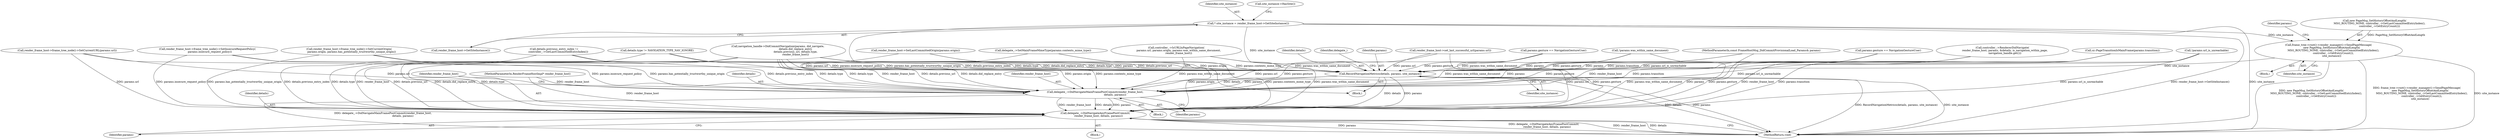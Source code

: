 digraph "0_Chrome_784f56a9c97a838448dd23f9bdc7c05fe8e639b3@pointer" {
"1000204" [label="(Call,* site_instance = render_frame_host->GetSiteInstance())"];
"1000262" [label="(Call,frame_tree->root()->render_manager()->SendPageMessage(\n        new PageMsg_SetHistoryOffsetAndLength(\n            MSG_ROUTING_NONE, controller_->GetLastCommittedEntryIndex(),\n            controller_->GetEntryCount()),\n        site_instance))"];
"1000323" [label="(Call,RecordNavigationMetrics(details, params, site_instance))"];
"1000335" [label="(Call,delegate_->DidNavigateMainFramePostCommit(render_frame_host,\n                                                details, params))"];
"1000339" [label="(Call,delegate_->DidNavigateAnyFramePostCommit(\n        render_frame_host, details, params))"];
"1000337" [label="(Identifier,details)"];
"1000263" [label="(Call,new PageMsg_SetHistoryOffsetAndLength(\n            MSG_ROUTING_NONE, controller_->GetLastCommittedEntryIndex(),\n            controller_->GetEntryCount()))"];
"1000334" [label="(Block,)"];
"1000323" [label="(Call,RecordNavigationMetrics(details, params, site_instance))"];
"1000326" [label="(Identifier,site_instance)"];
"1000335" [label="(Call,delegate_->DidNavigateMainFramePostCommit(render_frame_host,\n                                                details, params))"];
"1000266" [label="(Call,render_frame_host->frame_tree_node()->SetCurrentURL(params.url))"];
"1000262" [label="(Call,frame_tree->root()->render_manager()->SendPageMessage(\n        new PageMsg_SetHistoryOffsetAndLength(\n            MSG_ROUTING_NONE, controller_->GetLastCommittedEntryIndex(),\n            controller_->GetEntryCount()),\n        site_instance))"];
"1000178" [label="(Call,render_frame_host->frame_tree_node()->SetInsecureRequestPolicy(\n      params.insecure_request_policy))"];
"1000205" [label="(Identifier,site_instance)"];
"1000105" [label="(Block,)"];
"1000343" [label="(MethodReturn,void)"];
"1000261" [label="(Block,)"];
"1000340" [label="(Identifier,render_frame_host)"];
"1000324" [label="(Identifier,details)"];
"1000289" [label="(Call,details.type != NAVIGATION_TYPE_NAV_IGNORE)"];
"1000329" [label="(Block,)"];
"1000336" [label="(Identifier,render_frame_host)"];
"1000102" [label="(MethodParameterIn,RenderFrameHostImpl* render_frame_host)"];
"1000206" [label="(Call,render_frame_host->GetSiteInstance())"];
"1000341" [label="(Identifier,details)"];
"1000270" [label="(Call,render_frame_host->SetLastCommittedOrigin(params.origin))"];
"1000117" [label="(Call,controller_->IsURLInPageNavigation(\n      params.url, params.origin, params.was_within_same_document,\n      render_frame_host))"];
"1000154" [label="(Call,!params.was_within_same_document)"];
"1000166" [label="(Call,params.gesture == NavigationGestureUser)"];
"1000328" [label="(Identifier,delegate_)"];
"1000204" [label="(Call,* site_instance = render_frame_host->GetSiteInstance())"];
"1000227" [label="(Call,ui::PageTransitionIsMainFrame(params.transition))"];
"1000210" [label="(Call,site_instance->HasSite())"];
"1000275" [label="(Call,!params.url_is_unreachable)"];
"1000171" [label="(Call,render_frame_host->frame_tree_node()->SetCurrentOrigin(\n      params.origin, params.has_potentially_trustworthy_unique_origin))"];
"1000256" [label="(Call,details.previous_entry_index !=\n          controller_->GetLastCommittedEntryIndex())"];
"1000325" [label="(Identifier,params)"];
"1000305" [label="(Call,navigation_handle->DidCommitNavigation(params, did_navigate,\n                                           details.did_replace_entry,\n                                           details.previous_url, details.type,\n                                           render_frame_host))"];
"1000342" [label="(Identifier,params)"];
"1000232" [label="(Call,delegate_->SetMainFrameMimeType(params.contents_mime_type))"];
"1000279" [label="(Call,render_frame_host->set_last_successful_url(params.url))"];
"1000268" [label="(Identifier,params)"];
"1000198" [label="(Call,params.gesture == NavigationGestureUser)"];
"1000265" [label="(Identifier,site_instance)"];
"1000339" [label="(Call,delegate_->DidNavigateAnyFramePostCommit(\n        render_frame_host, details, params))"];
"1000103" [label="(MethodParameterIn,const FrameHostMsg_DidCommitProvisionalLoad_Params& params)"];
"1000338" [label="(Identifier,params)"];
"1000244" [label="(Call,controller_->RendererDidNavigate(\n      render_frame_host, params, &details, is_navigation_within_page,\n      navigation_handle.get()))"];
"1000204" -> "1000105"  [label="AST: "];
"1000204" -> "1000206"  [label="CFG: "];
"1000205" -> "1000204"  [label="AST: "];
"1000206" -> "1000204"  [label="AST: "];
"1000210" -> "1000204"  [label="CFG: "];
"1000204" -> "1000343"  [label="DDG: render_frame_host->GetSiteInstance()"];
"1000204" -> "1000343"  [label="DDG: site_instance"];
"1000204" -> "1000262"  [label="DDG: site_instance"];
"1000204" -> "1000323"  [label="DDG: site_instance"];
"1000262" -> "1000261"  [label="AST: "];
"1000262" -> "1000265"  [label="CFG: "];
"1000263" -> "1000262"  [label="AST: "];
"1000265" -> "1000262"  [label="AST: "];
"1000268" -> "1000262"  [label="CFG: "];
"1000262" -> "1000343"  [label="DDG: site_instance"];
"1000262" -> "1000343"  [label="DDG: new PageMsg_SetHistoryOffsetAndLength(\n            MSG_ROUTING_NONE, controller_->GetLastCommittedEntryIndex(),\n            controller_->GetEntryCount())"];
"1000262" -> "1000343"  [label="DDG: frame_tree->root()->render_manager()->SendPageMessage(\n        new PageMsg_SetHistoryOffsetAndLength(\n            MSG_ROUTING_NONE, controller_->GetLastCommittedEntryIndex(),\n            controller_->GetEntryCount()),\n        site_instance)"];
"1000263" -> "1000262"  [label="DDG: PageMsg_SetHistoryOffsetAndLength"];
"1000262" -> "1000323"  [label="DDG: site_instance"];
"1000323" -> "1000105"  [label="AST: "];
"1000323" -> "1000326"  [label="CFG: "];
"1000324" -> "1000323"  [label="AST: "];
"1000325" -> "1000323"  [label="AST: "];
"1000326" -> "1000323"  [label="AST: "];
"1000328" -> "1000323"  [label="CFG: "];
"1000323" -> "1000343"  [label="DDG: site_instance"];
"1000323" -> "1000343"  [label="DDG: details"];
"1000323" -> "1000343"  [label="DDG: params"];
"1000323" -> "1000343"  [label="DDG: RecordNavigationMetrics(details, params, site_instance)"];
"1000289" -> "1000323"  [label="DDG: details.type"];
"1000305" -> "1000323"  [label="DDG: details.previous_url"];
"1000305" -> "1000323"  [label="DDG: details.did_replace_entry"];
"1000305" -> "1000323"  [label="DDG: details.type"];
"1000305" -> "1000323"  [label="DDG: params"];
"1000256" -> "1000323"  [label="DDG: details.previous_entry_index"];
"1000232" -> "1000323"  [label="DDG: params.contents_mime_type"];
"1000279" -> "1000323"  [label="DDG: params.url"];
"1000178" -> "1000323"  [label="DDG: params.insecure_request_policy"];
"1000227" -> "1000323"  [label="DDG: params.transition"];
"1000275" -> "1000323"  [label="DDG: params.url_is_unreachable"];
"1000198" -> "1000323"  [label="DDG: params.gesture"];
"1000244" -> "1000323"  [label="DDG: params"];
"1000270" -> "1000323"  [label="DDG: params.origin"];
"1000171" -> "1000323"  [label="DDG: params.has_potentially_trustworthy_unique_origin"];
"1000117" -> "1000323"  [label="DDG: params.was_within_same_document"];
"1000154" -> "1000323"  [label="DDG: params.was_within_same_document"];
"1000166" -> "1000323"  [label="DDG: params.gesture"];
"1000266" -> "1000323"  [label="DDG: params.url"];
"1000103" -> "1000323"  [label="DDG: params"];
"1000323" -> "1000335"  [label="DDG: details"];
"1000323" -> "1000335"  [label="DDG: params"];
"1000323" -> "1000339"  [label="DDG: details"];
"1000323" -> "1000339"  [label="DDG: params"];
"1000335" -> "1000334"  [label="AST: "];
"1000335" -> "1000338"  [label="CFG: "];
"1000336" -> "1000335"  [label="AST: "];
"1000337" -> "1000335"  [label="AST: "];
"1000338" -> "1000335"  [label="AST: "];
"1000340" -> "1000335"  [label="CFG: "];
"1000335" -> "1000343"  [label="DDG: delegate_->DidNavigateMainFramePostCommit(render_frame_host,\n                                                details, params)"];
"1000244" -> "1000335"  [label="DDG: render_frame_host"];
"1000305" -> "1000335"  [label="DDG: render_frame_host"];
"1000305" -> "1000335"  [label="DDG: details.previous_url"];
"1000305" -> "1000335"  [label="DDG: details.did_replace_entry"];
"1000305" -> "1000335"  [label="DDG: details.type"];
"1000102" -> "1000335"  [label="DDG: render_frame_host"];
"1000289" -> "1000335"  [label="DDG: details.type"];
"1000256" -> "1000335"  [label="DDG: details.previous_entry_index"];
"1000232" -> "1000335"  [label="DDG: params.contents_mime_type"];
"1000279" -> "1000335"  [label="DDG: params.url"];
"1000178" -> "1000335"  [label="DDG: params.insecure_request_policy"];
"1000227" -> "1000335"  [label="DDG: params.transition"];
"1000275" -> "1000335"  [label="DDG: params.url_is_unreachable"];
"1000198" -> "1000335"  [label="DDG: params.gesture"];
"1000270" -> "1000335"  [label="DDG: params.origin"];
"1000171" -> "1000335"  [label="DDG: params.has_potentially_trustworthy_unique_origin"];
"1000117" -> "1000335"  [label="DDG: params.was_within_same_document"];
"1000154" -> "1000335"  [label="DDG: params.was_within_same_document"];
"1000166" -> "1000335"  [label="DDG: params.gesture"];
"1000266" -> "1000335"  [label="DDG: params.url"];
"1000103" -> "1000335"  [label="DDG: params"];
"1000335" -> "1000339"  [label="DDG: render_frame_host"];
"1000335" -> "1000339"  [label="DDG: details"];
"1000335" -> "1000339"  [label="DDG: params"];
"1000339" -> "1000329"  [label="AST: "];
"1000339" -> "1000342"  [label="CFG: "];
"1000340" -> "1000339"  [label="AST: "];
"1000341" -> "1000339"  [label="AST: "];
"1000342" -> "1000339"  [label="AST: "];
"1000343" -> "1000339"  [label="CFG: "];
"1000339" -> "1000343"  [label="DDG: params"];
"1000339" -> "1000343"  [label="DDG: delegate_->DidNavigateAnyFramePostCommit(\n        render_frame_host, details, params)"];
"1000339" -> "1000343"  [label="DDG: render_frame_host"];
"1000339" -> "1000343"  [label="DDG: details"];
"1000244" -> "1000339"  [label="DDG: render_frame_host"];
"1000305" -> "1000339"  [label="DDG: render_frame_host"];
"1000305" -> "1000339"  [label="DDG: details.previous_url"];
"1000305" -> "1000339"  [label="DDG: details.did_replace_entry"];
"1000305" -> "1000339"  [label="DDG: details.type"];
"1000102" -> "1000339"  [label="DDG: render_frame_host"];
"1000289" -> "1000339"  [label="DDG: details.type"];
"1000256" -> "1000339"  [label="DDG: details.previous_entry_index"];
"1000232" -> "1000339"  [label="DDG: params.contents_mime_type"];
"1000279" -> "1000339"  [label="DDG: params.url"];
"1000178" -> "1000339"  [label="DDG: params.insecure_request_policy"];
"1000227" -> "1000339"  [label="DDG: params.transition"];
"1000275" -> "1000339"  [label="DDG: params.url_is_unreachable"];
"1000198" -> "1000339"  [label="DDG: params.gesture"];
"1000270" -> "1000339"  [label="DDG: params.origin"];
"1000171" -> "1000339"  [label="DDG: params.has_potentially_trustworthy_unique_origin"];
"1000117" -> "1000339"  [label="DDG: params.was_within_same_document"];
"1000154" -> "1000339"  [label="DDG: params.was_within_same_document"];
"1000166" -> "1000339"  [label="DDG: params.gesture"];
"1000266" -> "1000339"  [label="DDG: params.url"];
"1000103" -> "1000339"  [label="DDG: params"];
}
